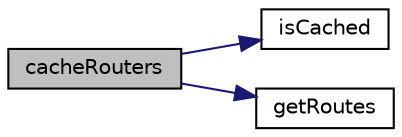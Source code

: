 digraph "cacheRouters"
{
  edge [fontname="Helvetica",fontsize="10",labelfontname="Helvetica",labelfontsize="10"];
  node [fontname="Helvetica",fontsize="10",shape=record];
  rankdir="LR";
  Node9 [label="cacheRouters",height=0.2,width=0.4,color="black", fillcolor="grey75", style="filled", fontcolor="black"];
  Node9 -> Node10 [color="midnightblue",fontsize="10",style="solid",fontname="Helvetica"];
  Node10 [label="isCached",height=0.2,width=0.4,color="black", fillcolor="white", style="filled",URL="$class_zest_1_1_router_1_1_router.html#afac82e816d0fc5049c3295f0d356acdb"];
  Node9 -> Node11 [color="midnightblue",fontsize="10",style="solid",fontname="Helvetica"];
  Node11 [label="getRoutes",height=0.2,width=0.4,color="black", fillcolor="white", style="filled",URL="$class_zest_1_1_router_1_1_router.html#a18da86bf318ebe47e501aaad267d59ed"];
}
